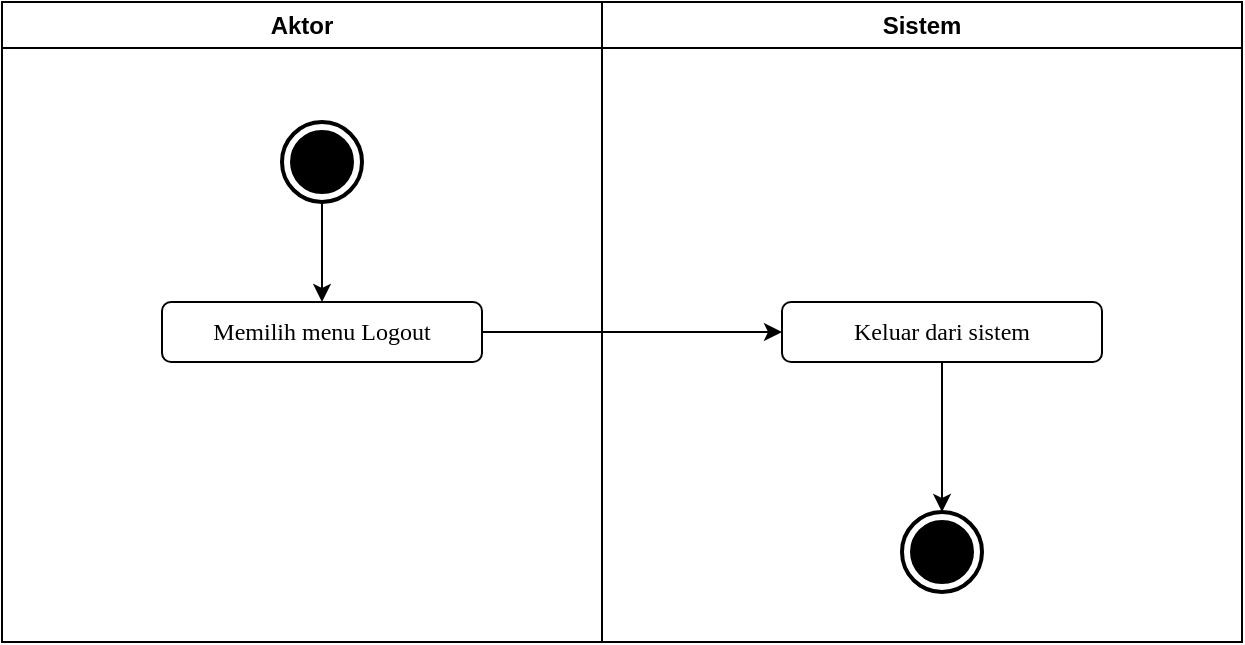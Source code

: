 <mxfile version="21.6.5" type="github">
  <diagram name="Halaman-1" id="7iFMyliUlLxHi70Rk1Aq">
    <mxGraphModel dx="1674" dy="764" grid="1" gridSize="10" guides="1" tooltips="1" connect="1" arrows="1" fold="1" page="1" pageScale="1" pageWidth="827" pageHeight="1169" math="0" shadow="0">
      <root>
        <mxCell id="0" />
        <mxCell id="1" parent="0" />
        <mxCell id="QTuXaFvTy9yYzhtKCQhp-1" value="Aktor" style="swimlane;whiteSpace=wrap;html=1;" vertex="1" parent="1">
          <mxGeometry x="90" y="70" width="300" height="320" as="geometry" />
        </mxCell>
        <mxCell id="QTuXaFvTy9yYzhtKCQhp-2" style="edgeStyle=orthogonalEdgeStyle;rounded=0;orthogonalLoop=1;jettySize=auto;html=1;entryX=0.5;entryY=0;entryDx=0;entryDy=0;" edge="1" parent="QTuXaFvTy9yYzhtKCQhp-1" source="QTuXaFvTy9yYzhtKCQhp-3" target="QTuXaFvTy9yYzhtKCQhp-4">
          <mxGeometry relative="1" as="geometry" />
        </mxCell>
        <mxCell id="QTuXaFvTy9yYzhtKCQhp-3" value="" style="html=1;shape=mxgraph.sysml.actFinal;strokeWidth=2;verticalLabelPosition=bottom;verticalAlignment=top;" vertex="1" parent="QTuXaFvTy9yYzhtKCQhp-1">
          <mxGeometry x="140" y="60" width="40" height="40" as="geometry" />
        </mxCell>
        <mxCell id="QTuXaFvTy9yYzhtKCQhp-4" value="&lt;font face=&quot;Times New Roman&quot;&gt;Memilih menu Logout&lt;/font&gt;" style="shape=rect;html=1;rounded=1;whiteSpace=wrap;align=center;" vertex="1" parent="QTuXaFvTy9yYzhtKCQhp-1">
          <mxGeometry x="80" y="150" width="160" height="30" as="geometry" />
        </mxCell>
        <mxCell id="QTuXaFvTy9yYzhtKCQhp-6" value="Sistem" style="swimlane;whiteSpace=wrap;html=1;" vertex="1" parent="1">
          <mxGeometry x="390" y="70" width="320" height="320" as="geometry" />
        </mxCell>
        <mxCell id="QTuXaFvTy9yYzhtKCQhp-20" style="edgeStyle=orthogonalEdgeStyle;rounded=0;orthogonalLoop=1;jettySize=auto;html=1;entryX=0.5;entryY=0;entryDx=0;entryDy=0;entryPerimeter=0;" edge="1" parent="QTuXaFvTy9yYzhtKCQhp-6" source="QTuXaFvTy9yYzhtKCQhp-7" target="QTuXaFvTy9yYzhtKCQhp-12">
          <mxGeometry relative="1" as="geometry" />
        </mxCell>
        <mxCell id="QTuXaFvTy9yYzhtKCQhp-7" value="&lt;font face=&quot;Times New Roman&quot;&gt;Keluar dari sistem&lt;/font&gt;" style="shape=rect;html=1;rounded=1;whiteSpace=wrap;align=center;" vertex="1" parent="QTuXaFvTy9yYzhtKCQhp-6">
          <mxGeometry x="90" y="150" width="160" height="30" as="geometry" />
        </mxCell>
        <mxCell id="QTuXaFvTy9yYzhtKCQhp-12" value="" style="html=1;shape=mxgraph.sysml.actFinal;strokeWidth=2;verticalLabelPosition=bottom;verticalAlignment=top;" vertex="1" parent="QTuXaFvTy9yYzhtKCQhp-6">
          <mxGeometry x="150" y="255" width="40" height="40" as="geometry" />
        </mxCell>
        <mxCell id="QTuXaFvTy9yYzhtKCQhp-16" style="edgeStyle=orthogonalEdgeStyle;rounded=0;orthogonalLoop=1;jettySize=auto;html=1;entryX=0;entryY=0.5;entryDx=0;entryDy=0;" edge="1" parent="1" source="QTuXaFvTy9yYzhtKCQhp-4" target="QTuXaFvTy9yYzhtKCQhp-7">
          <mxGeometry relative="1" as="geometry" />
        </mxCell>
      </root>
    </mxGraphModel>
  </diagram>
</mxfile>
